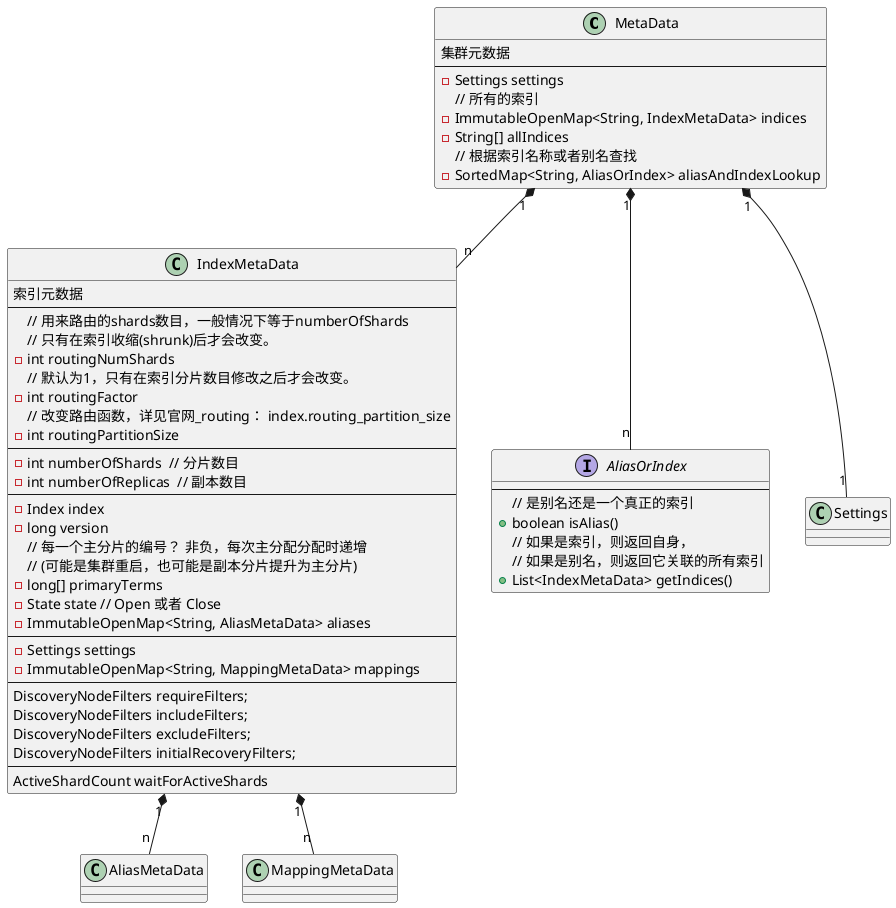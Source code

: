 @startuml

class MetaData{
    集群元数据
    --
    -Settings settings
    // 所有的索引
    -ImmutableOpenMap<String, IndexMetaData> indices
    -String[] allIndices
    // 根据索引名称或者别名查找
    -SortedMap<String, AliasOrIndex> aliasAndIndexLookup
}

class IndexMetaData{
    索引元数据
    ---
    // 用来路由的shards数目，一般情况下等于numberOfShards
    // 只有在索引收缩(shrunk)后才会改变。
    -int routingNumShards
    // 默认为1，只有在索引分片数目修改之后才会改变。
    -int routingFactor
    // 改变路由函数，详见官网_routing： index.routing_partition_size
    -int routingPartitionSize
    ---
    -int numberOfShards  // 分片数目
    -int numberOfReplicas  // 副本数目
    ---
    -Index index
    -long version
    // 每一个主分片的编号？ 非负，每次主分配分配时递增
    // (可能是集群重启，也可能是副本分片提升为主分片)
    -long[] primaryTerms
    -State state // Open 或者 Close
    -ImmutableOpenMap<String, AliasMetaData> aliases
    ---
    -Settings settings
    -ImmutableOpenMap<String, MappingMetaData> mappings
    ---
    DiscoveryNodeFilters requireFilters;
    DiscoveryNodeFilters includeFilters;
    DiscoveryNodeFilters excludeFilters;
    DiscoveryNodeFilters initialRecoveryFilters;
    ---
    ActiveShardCount waitForActiveShards
}

interface AliasOrIndex{
    ---
    // 是别名还是一个真正的索引
    +boolean isAlias()
    // 如果是索引，则返回自身，
    // 如果是别名，则返回它关联的所有索引
    +List<IndexMetaData> getIndices()
}

class Settings{

}

class AliasMetaData{
}

class MappingMetaData{

}

MetaData "1" *-- "1" Settings
MetaData "1" *-- "n" IndexMetaData
MetaData "1" *-- "n" AliasOrIndex
IndexMetaData "1" *-- "n" AliasMetaData
IndexMetaData "1" *-- "n" MappingMetaData
@enduml
